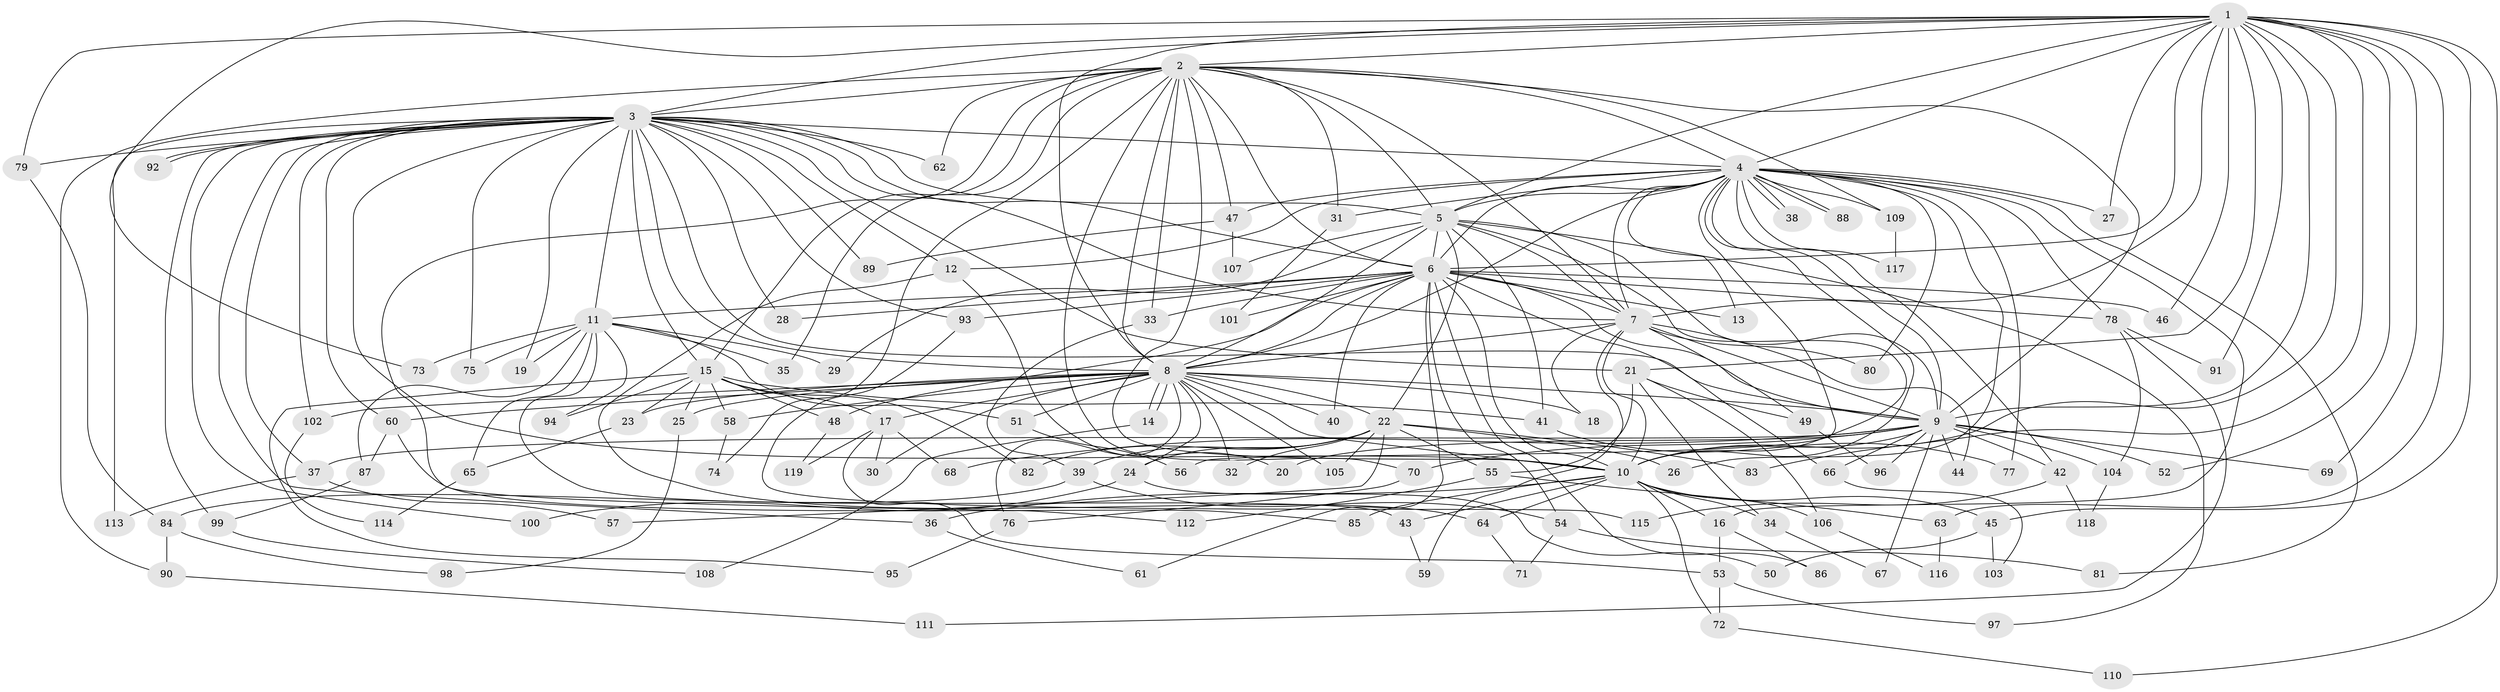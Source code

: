 // coarse degree distribution, {20: 0.011494252873563218, 19: 0.011494252873563218, 24: 0.022988505747126436, 23: 0.022988505747126436, 13: 0.022988505747126436, 26: 0.011494252873563218, 17: 0.011494252873563218, 11: 0.011494252873563218, 4: 0.14942528735632185, 2: 0.45977011494252873, 3: 0.20689655172413793, 12: 0.011494252873563218, 6: 0.011494252873563218, 7: 0.011494252873563218, 5: 0.011494252873563218, 1: 0.011494252873563218}
// Generated by graph-tools (version 1.1) at 2025/23/03/03/25 07:23:36]
// undirected, 119 vertices, 263 edges
graph export_dot {
graph [start="1"]
  node [color=gray90,style=filled];
  1;
  2;
  3;
  4;
  5;
  6;
  7;
  8;
  9;
  10;
  11;
  12;
  13;
  14;
  15;
  16;
  17;
  18;
  19;
  20;
  21;
  22;
  23;
  24;
  25;
  26;
  27;
  28;
  29;
  30;
  31;
  32;
  33;
  34;
  35;
  36;
  37;
  38;
  39;
  40;
  41;
  42;
  43;
  44;
  45;
  46;
  47;
  48;
  49;
  50;
  51;
  52;
  53;
  54;
  55;
  56;
  57;
  58;
  59;
  60;
  61;
  62;
  63;
  64;
  65;
  66;
  67;
  68;
  69;
  70;
  71;
  72;
  73;
  74;
  75;
  76;
  77;
  78;
  79;
  80;
  81;
  82;
  83;
  84;
  85;
  86;
  87;
  88;
  89;
  90;
  91;
  92;
  93;
  94;
  95;
  96;
  97;
  98;
  99;
  100;
  101;
  102;
  103;
  104;
  105;
  106;
  107;
  108;
  109;
  110;
  111;
  112;
  113;
  114;
  115;
  116;
  117;
  118;
  119;
  1 -- 2;
  1 -- 3;
  1 -- 4;
  1 -- 5;
  1 -- 6;
  1 -- 7;
  1 -- 8;
  1 -- 9;
  1 -- 10;
  1 -- 21;
  1 -- 27;
  1 -- 45;
  1 -- 46;
  1 -- 52;
  1 -- 63;
  1 -- 69;
  1 -- 73;
  1 -- 79;
  1 -- 83;
  1 -- 91;
  1 -- 110;
  2 -- 3;
  2 -- 4;
  2 -- 5;
  2 -- 6;
  2 -- 7;
  2 -- 8;
  2 -- 9;
  2 -- 10;
  2 -- 15;
  2 -- 31;
  2 -- 33;
  2 -- 35;
  2 -- 47;
  2 -- 62;
  2 -- 70;
  2 -- 74;
  2 -- 90;
  2 -- 109;
  2 -- 112;
  3 -- 4;
  3 -- 5;
  3 -- 6;
  3 -- 7;
  3 -- 8;
  3 -- 9;
  3 -- 10;
  3 -- 11;
  3 -- 12;
  3 -- 15;
  3 -- 19;
  3 -- 21;
  3 -- 28;
  3 -- 36;
  3 -- 37;
  3 -- 60;
  3 -- 62;
  3 -- 75;
  3 -- 79;
  3 -- 89;
  3 -- 92;
  3 -- 92;
  3 -- 93;
  3 -- 99;
  3 -- 100;
  3 -- 102;
  3 -- 113;
  4 -- 5;
  4 -- 6;
  4 -- 7;
  4 -- 8;
  4 -- 9;
  4 -- 10;
  4 -- 12;
  4 -- 13;
  4 -- 16;
  4 -- 26;
  4 -- 27;
  4 -- 31;
  4 -- 38;
  4 -- 38;
  4 -- 42;
  4 -- 47;
  4 -- 56;
  4 -- 77;
  4 -- 78;
  4 -- 80;
  4 -- 81;
  4 -- 88;
  4 -- 88;
  4 -- 109;
  4 -- 117;
  5 -- 6;
  5 -- 7;
  5 -- 8;
  5 -- 9;
  5 -- 10;
  5 -- 22;
  5 -- 29;
  5 -- 41;
  5 -- 97;
  5 -- 107;
  6 -- 7;
  6 -- 8;
  6 -- 9;
  6 -- 10;
  6 -- 11;
  6 -- 13;
  6 -- 28;
  6 -- 33;
  6 -- 40;
  6 -- 46;
  6 -- 48;
  6 -- 54;
  6 -- 61;
  6 -- 66;
  6 -- 78;
  6 -- 86;
  6 -- 93;
  6 -- 101;
  7 -- 8;
  7 -- 9;
  7 -- 10;
  7 -- 18;
  7 -- 44;
  7 -- 49;
  7 -- 59;
  7 -- 80;
  8 -- 9;
  8 -- 10;
  8 -- 14;
  8 -- 14;
  8 -- 17;
  8 -- 18;
  8 -- 22;
  8 -- 23;
  8 -- 24;
  8 -- 25;
  8 -- 30;
  8 -- 32;
  8 -- 40;
  8 -- 51;
  8 -- 58;
  8 -- 60;
  8 -- 76;
  8 -- 102;
  8 -- 105;
  9 -- 10;
  9 -- 20;
  9 -- 37;
  9 -- 42;
  9 -- 44;
  9 -- 52;
  9 -- 66;
  9 -- 67;
  9 -- 68;
  9 -- 69;
  9 -- 70;
  9 -- 96;
  9 -- 104;
  10 -- 16;
  10 -- 34;
  10 -- 36;
  10 -- 43;
  10 -- 45;
  10 -- 64;
  10 -- 72;
  10 -- 85;
  10 -- 106;
  11 -- 19;
  11 -- 29;
  11 -- 35;
  11 -- 43;
  11 -- 51;
  11 -- 65;
  11 -- 73;
  11 -- 75;
  11 -- 87;
  11 -- 94;
  12 -- 20;
  12 -- 64;
  14 -- 108;
  15 -- 17;
  15 -- 23;
  15 -- 25;
  15 -- 41;
  15 -- 48;
  15 -- 58;
  15 -- 82;
  15 -- 94;
  15 -- 95;
  16 -- 53;
  16 -- 86;
  17 -- 30;
  17 -- 53;
  17 -- 68;
  17 -- 119;
  21 -- 34;
  21 -- 49;
  21 -- 55;
  21 -- 106;
  22 -- 24;
  22 -- 26;
  22 -- 32;
  22 -- 39;
  22 -- 55;
  22 -- 57;
  22 -- 82;
  22 -- 83;
  22 -- 105;
  23 -- 65;
  24 -- 50;
  24 -- 100;
  25 -- 98;
  31 -- 101;
  33 -- 39;
  34 -- 67;
  36 -- 61;
  37 -- 57;
  37 -- 113;
  39 -- 54;
  39 -- 84;
  41 -- 77;
  42 -- 115;
  42 -- 118;
  43 -- 59;
  45 -- 50;
  45 -- 103;
  47 -- 89;
  47 -- 107;
  48 -- 119;
  49 -- 96;
  51 -- 56;
  53 -- 72;
  53 -- 97;
  54 -- 71;
  54 -- 81;
  55 -- 63;
  55 -- 112;
  58 -- 74;
  60 -- 85;
  60 -- 87;
  63 -- 116;
  64 -- 71;
  65 -- 114;
  66 -- 103;
  70 -- 76;
  72 -- 110;
  76 -- 95;
  78 -- 91;
  78 -- 104;
  78 -- 111;
  79 -- 84;
  84 -- 90;
  84 -- 98;
  87 -- 99;
  90 -- 111;
  93 -- 115;
  99 -- 108;
  102 -- 114;
  104 -- 118;
  106 -- 116;
  109 -- 117;
}
